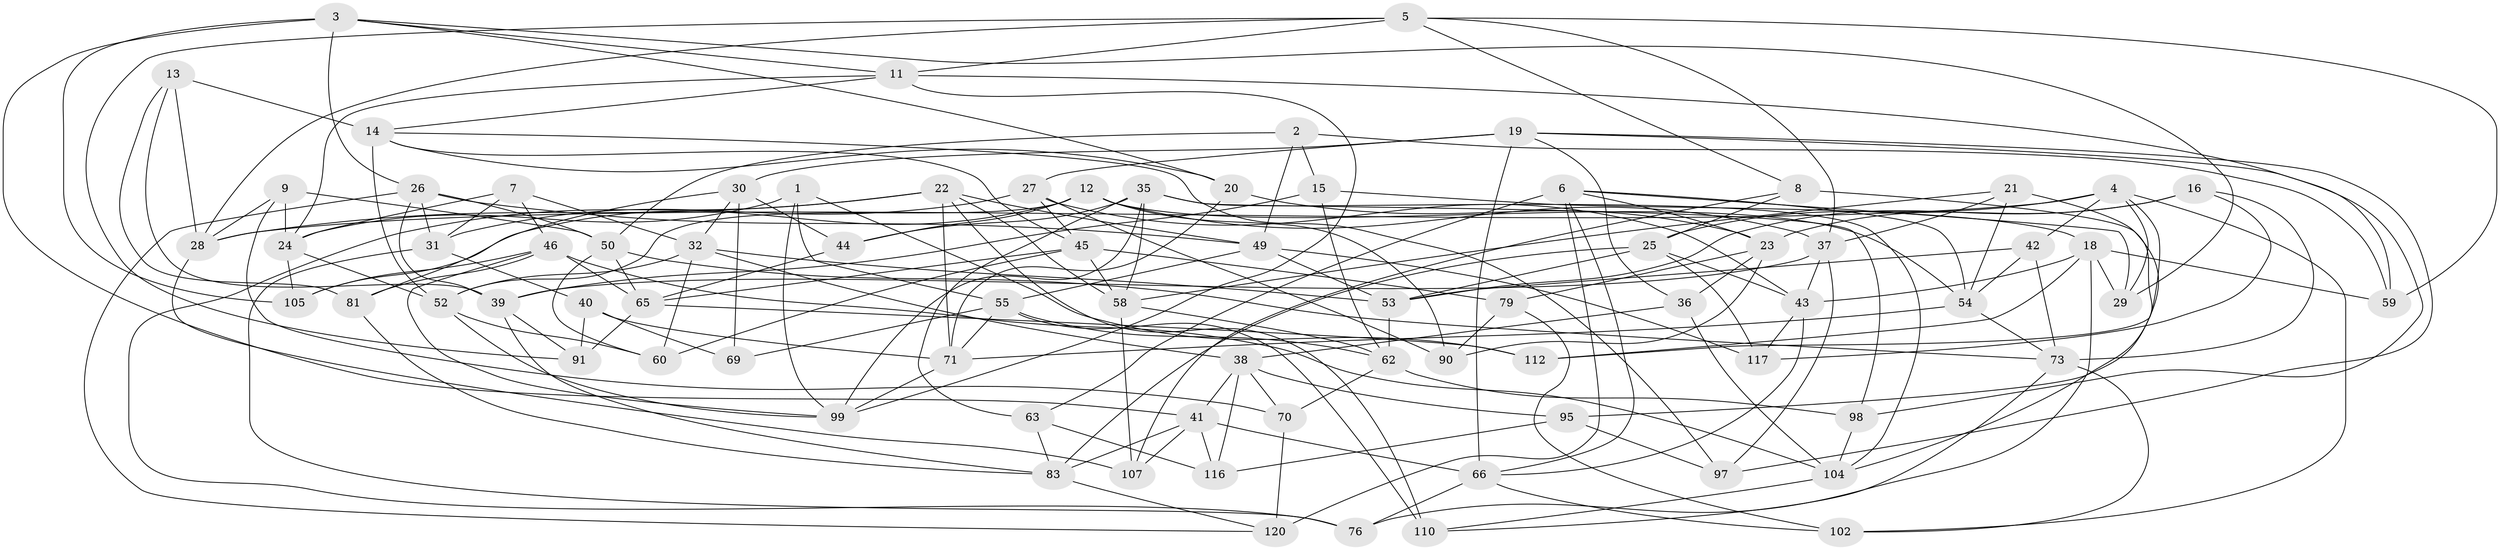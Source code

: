 // Generated by graph-tools (version 1.1) at 2025/24/03/03/25 07:24:23]
// undirected, 78 vertices, 196 edges
graph export_dot {
graph [start="1"]
  node [color=gray90,style=filled];
  1;
  2;
  3 [super="+10"];
  4 [super="+17"];
  5 [super="+34"];
  6 [super="+68"];
  7;
  8;
  9;
  11 [super="+109"];
  12 [super="+67"];
  13;
  14 [super="+100"];
  15;
  16;
  18 [super="+114"];
  19 [super="+74"];
  20;
  21;
  22 [super="+89"];
  23 [super="+51"];
  24 [super="+47"];
  25 [super="+88"];
  26 [super="+77"];
  27 [super="+56"];
  28 [super="+118"];
  29;
  30 [super="+87"];
  31 [super="+33"];
  32 [super="+57"];
  35 [super="+93"];
  36;
  37 [super="+48"];
  38 [super="+84"];
  39 [super="+64"];
  40;
  41 [super="+78"];
  42;
  43 [super="+111"];
  44;
  45 [super="+108"];
  46 [super="+113"];
  49 [super="+82"];
  50 [super="+85"];
  52 [super="+96"];
  53 [super="+101"];
  54 [super="+106"];
  55 [super="+61"];
  58 [super="+80"];
  59;
  60;
  62 [super="+92"];
  63;
  65 [super="+72"];
  66 [super="+94"];
  69;
  70;
  71 [super="+86"];
  73 [super="+75"];
  76;
  79;
  81;
  83 [super="+119"];
  90;
  91;
  95;
  97;
  98;
  99 [super="+103"];
  102;
  104 [super="+115"];
  105;
  107;
  110;
  112;
  116;
  117;
  120;
  1 -- 112;
  1 -- 55;
  1 -- 99;
  1 -- 24;
  2 -- 15;
  2 -- 50;
  2 -- 59;
  2 -- 49;
  3 -- 20;
  3 -- 29;
  3 -- 105;
  3 -- 11;
  3 -- 41;
  3 -- 26;
  4 -- 42;
  4 -- 28;
  4 -- 25;
  4 -- 112;
  4 -- 29;
  4 -- 102;
  5 -- 59;
  5 -- 28;
  5 -- 11;
  5 -- 8;
  5 -- 37;
  5 -- 91;
  6 -- 120;
  6 -- 23;
  6 -- 54;
  6 -- 66;
  6 -- 29;
  6 -- 63;
  7 -- 32;
  7 -- 46;
  7 -- 31;
  7 -- 24;
  8 -- 104;
  8 -- 25;
  8 -- 107;
  9 -- 24;
  9 -- 28;
  9 -- 70;
  9 -- 50;
  11 -- 14;
  11 -- 59;
  11 -- 99;
  11 -- 24;
  12 -- 105;
  12 -- 52;
  12 -- 37;
  12 -- 90;
  12 -- 54;
  12 -- 44;
  13 -- 81;
  13 -- 14;
  13 -- 28;
  13 -- 39;
  14 -- 45;
  14 -- 52;
  14 -- 97;
  14 -- 20;
  15 -- 18;
  15 -- 39;
  15 -- 62;
  16 -- 117;
  16 -- 73;
  16 -- 53;
  16 -- 23;
  18 -- 59;
  18 -- 76;
  18 -- 112;
  18 -- 43;
  18 -- 29;
  19 -- 36;
  19 -- 30;
  19 -- 27;
  19 -- 97;
  19 -- 98;
  19 -- 66;
  20 -- 71;
  20 -- 23;
  21 -- 95;
  21 -- 37;
  21 -- 58;
  21 -- 54;
  22 -- 76;
  22 -- 49;
  22 -- 71;
  22 -- 58;
  22 -- 110;
  22 -- 28;
  23 -- 79;
  23 -- 36;
  23 -- 90;
  24 -- 105;
  24 -- 52;
  25 -- 117;
  25 -- 83;
  25 -- 53;
  25 -- 43;
  26 -- 120;
  26 -- 49;
  26 -- 31;
  26 -- 50;
  26 -- 39;
  27 -- 90;
  27 -- 31 [weight=2];
  27 -- 43;
  27 -- 45;
  28 -- 107;
  30 -- 32;
  30 -- 81;
  30 -- 69 [weight=2];
  30 -- 44;
  31 -- 76;
  31 -- 40;
  32 -- 52;
  32 -- 60;
  32 -- 53;
  32 -- 38;
  35 -- 58;
  35 -- 44;
  35 -- 99;
  35 -- 104;
  35 -- 98;
  35 -- 63;
  36 -- 38;
  36 -- 104;
  37 -- 39;
  37 -- 43;
  37 -- 97;
  38 -- 116;
  38 -- 41;
  38 -- 70;
  38 -- 95;
  39 -- 91;
  39 -- 83;
  40 -- 91;
  40 -- 69;
  40 -- 71;
  41 -- 83;
  41 -- 107;
  41 -- 116;
  41 -- 66;
  42 -- 53;
  42 -- 73;
  42 -- 54;
  43 -- 117;
  43 -- 66;
  44 -- 65;
  45 -- 65;
  45 -- 60;
  45 -- 79;
  45 -- 58;
  46 -- 104;
  46 -- 99;
  46 -- 81;
  46 -- 105;
  46 -- 65;
  49 -- 53;
  49 -- 117;
  49 -- 55;
  50 -- 60;
  50 -- 73;
  50 -- 65;
  52 -- 99;
  52 -- 60;
  53 -- 62;
  54 -- 73;
  54 -- 71;
  55 -- 110;
  55 -- 71;
  55 -- 69;
  55 -- 62;
  58 -- 107;
  58 -- 62;
  62 -- 98;
  62 -- 70;
  63 -- 116;
  63 -- 83;
  65 -- 112;
  65 -- 91;
  66 -- 76;
  66 -- 102;
  70 -- 120;
  71 -- 99;
  73 -- 102;
  73 -- 110;
  79 -- 102;
  79 -- 90;
  81 -- 83;
  83 -- 120;
  95 -- 116;
  95 -- 97;
  98 -- 104;
  104 -- 110;
}
